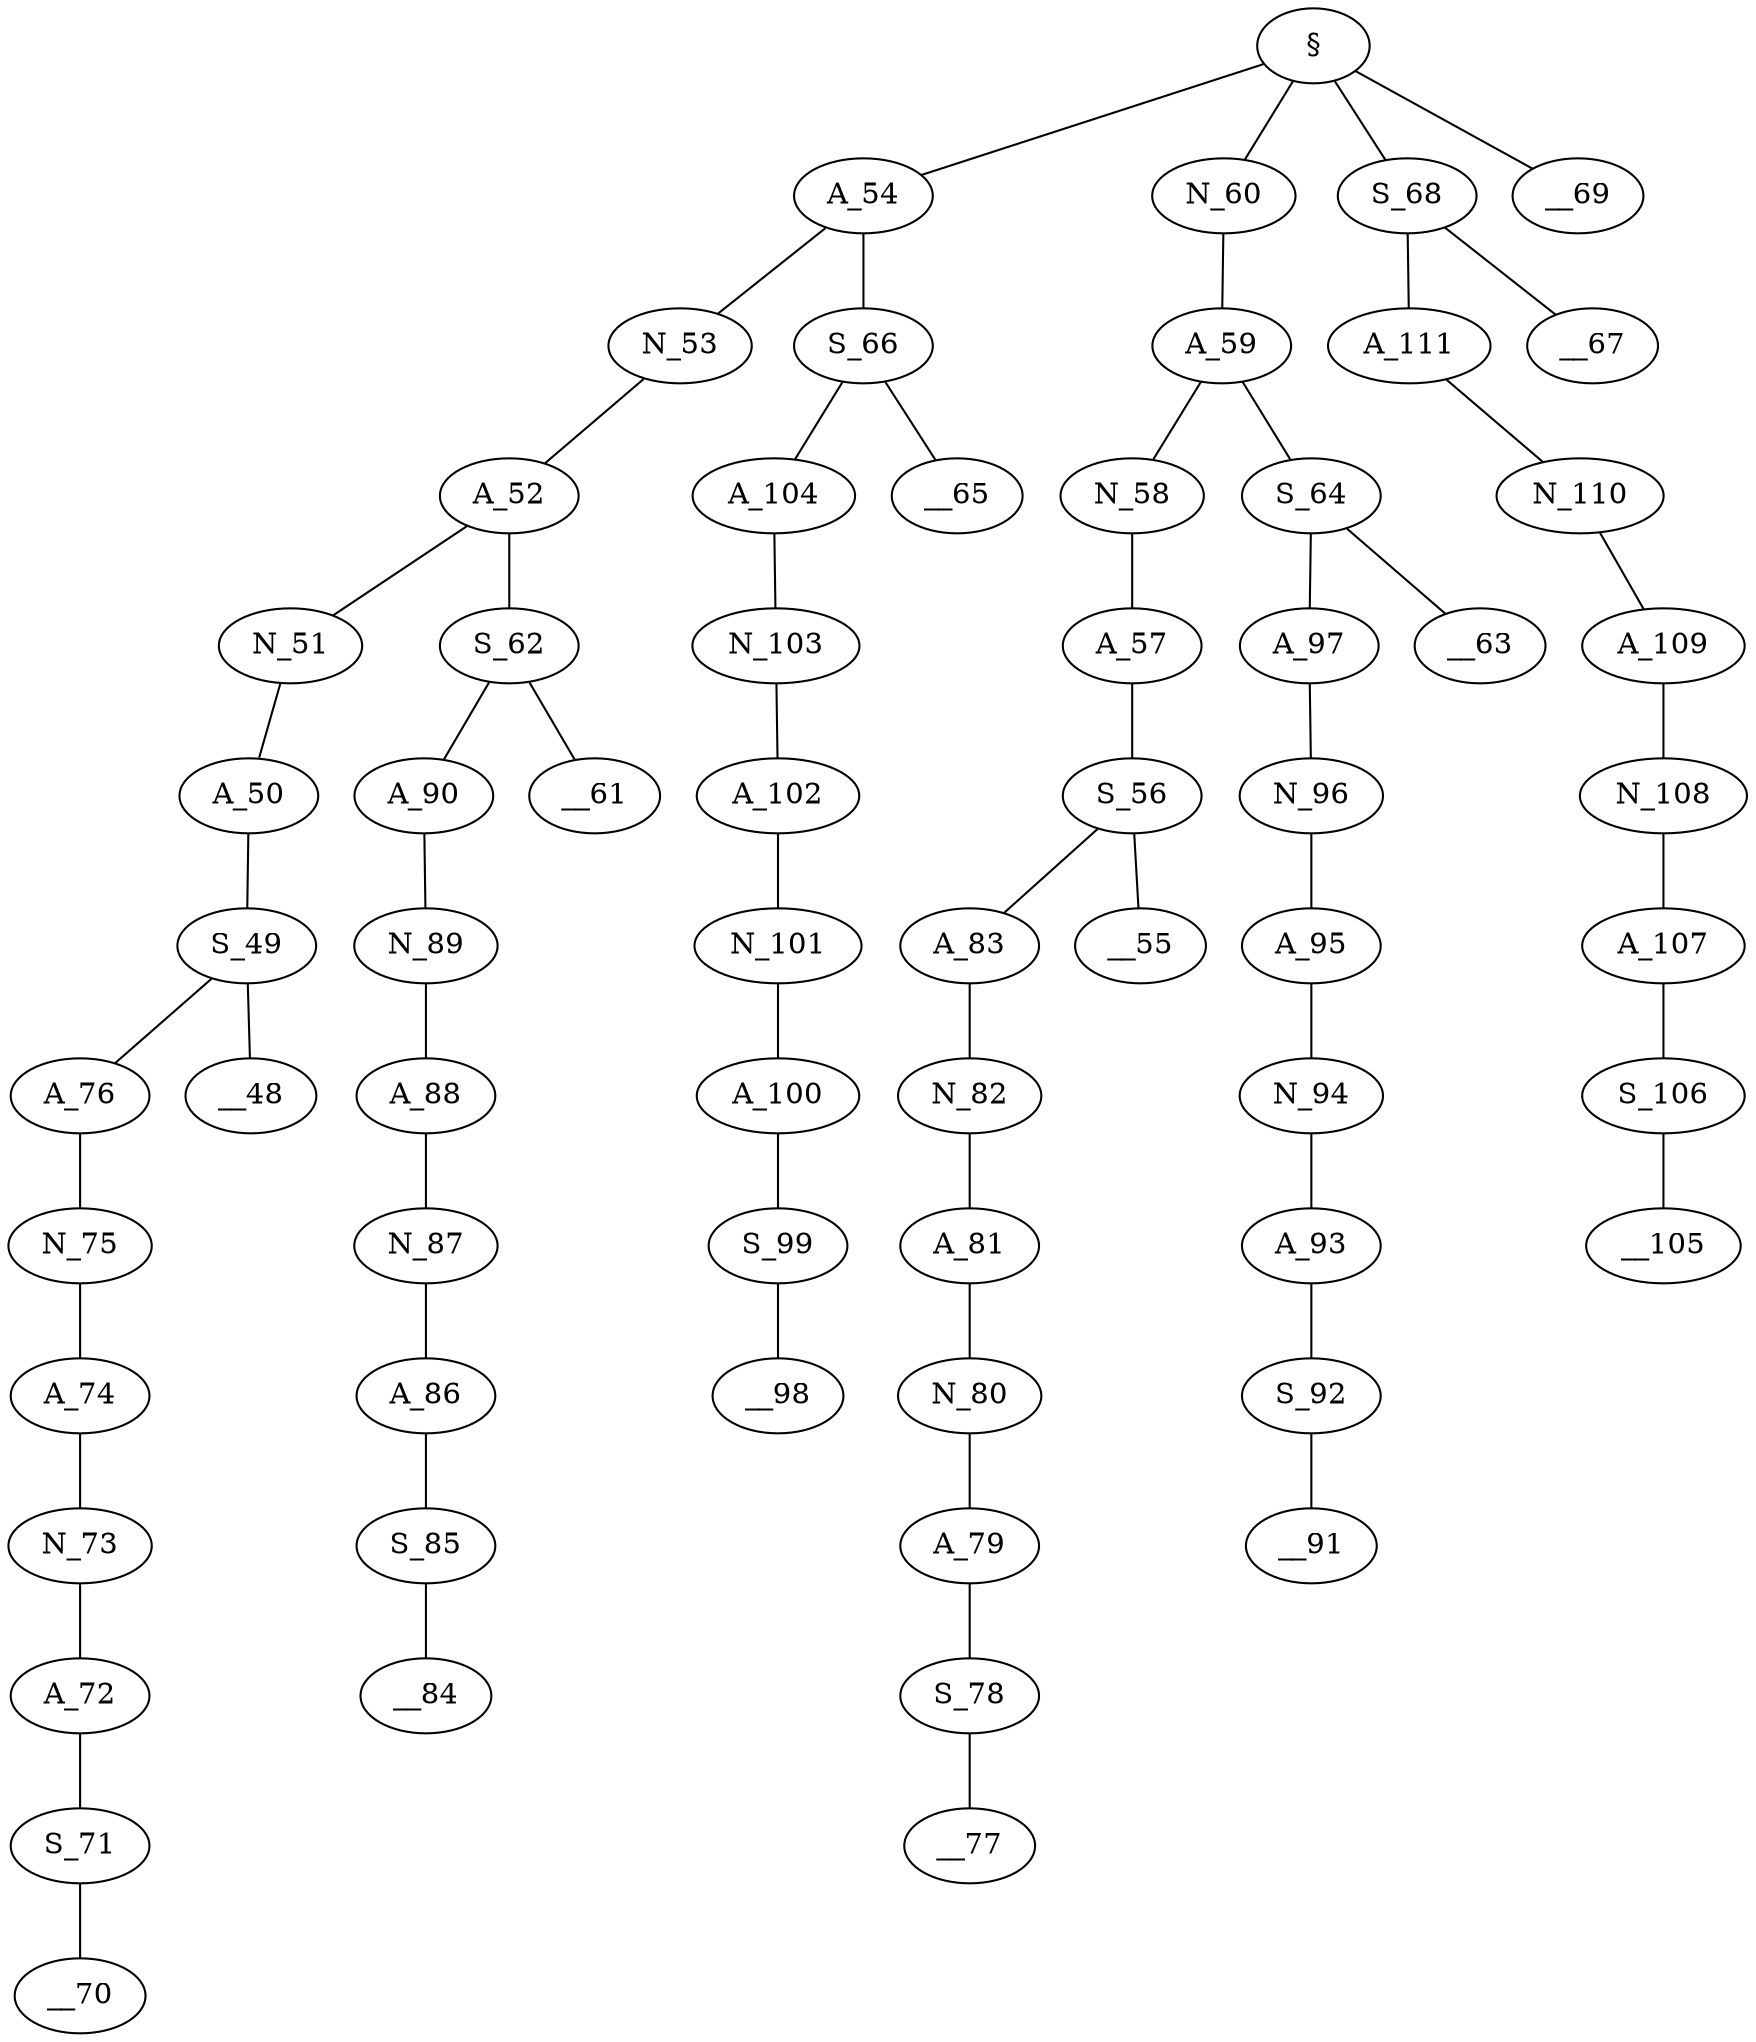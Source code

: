graph {
§--{A_54 N_60 S_68 __69 };

A_54--{N_53 S_66 };

N_53--{A_52 };

A_52--{N_51 S_62 };

N_51--{A_50 };

A_50--{S_49 };

S_49--{A_76 __48 };

A_76--{N_75 };

N_75--{A_74 };

A_74--{N_73 };

N_73--{A_72 };

A_72--{S_71 };

S_71--{__70 };

__70--{};

__48--{};

S_62--{A_90 __61 };

A_90--{N_89 };

N_89--{A_88 };

A_88--{N_87 };

N_87--{A_86 };

A_86--{S_85 };

S_85--{__84 };

__84--{};

__61--{};

S_66--{A_104 __65 };

A_104--{N_103 };

N_103--{A_102 };

A_102--{N_101 };

N_101--{A_100 };

A_100--{S_99 };

S_99--{__98 };

__98--{};

__65--{};

N_60--{A_59 };

A_59--{N_58 S_64 };

N_58--{A_57 };

A_57--{S_56 };

S_56--{A_83 __55 };

A_83--{N_82 };

N_82--{A_81 };

A_81--{N_80 };

N_80--{A_79 };

A_79--{S_78 };

S_78--{__77 };

__77--{};

__55--{};

S_64--{A_97 __63 };

A_97--{N_96 };

N_96--{A_95 };

A_95--{N_94 };

N_94--{A_93 };

A_93--{S_92 };

S_92--{__91 };

__91--{};

__63--{};

S_68--{A_111 __67 };

A_111--{N_110 };

N_110--{A_109 };

A_109--{N_108 };

N_108--{A_107 };

A_107--{S_106 };

S_106--{__105 };

__105--{};

__67--{};

__69--{};

}